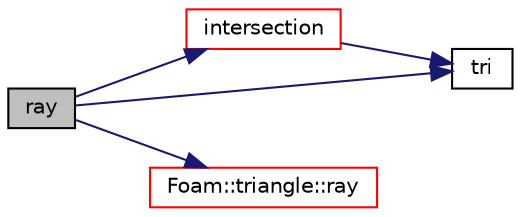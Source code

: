 digraph "ray"
{
  bgcolor="transparent";
  edge [fontname="Helvetica",fontsize="10",labelfontname="Helvetica",labelfontsize="10"];
  node [fontname="Helvetica",fontsize="10",shape=record];
  rankdir="LR";
  Node149 [label="ray",height=0.2,width=0.4,color="black", fillcolor="grey75", style="filled", fontcolor="black"];
  Node149 -> Node150 [color="midnightblue",fontsize="10",style="solid",fontname="Helvetica"];
  Node150 [label="intersection",height=0.2,width=0.4,color="red",URL="$a28385.html#ad5d7fcb63824ee7e88be930d911da71a",tooltip="Fast intersection with a ray. "];
  Node150 -> Node151 [color="midnightblue",fontsize="10",style="solid",fontname="Helvetica"];
  Node151 [label="tri",height=0.2,width=0.4,color="black",URL="$a28385.html#aefa11b7c72b64f1e1389537cd22970c1",tooltip="Return the triangle. "];
  Node149 -> Node165 [color="midnightblue",fontsize="10",style="solid",fontname="Helvetica"];
  Node165 [label="Foam::triangle::ray",height=0.2,width=0.4,color="red",URL="$a28761.html#a8d96c75750b2e14b93eb7bef0263ad0a",tooltip="Return point intersection with a ray. "];
  Node149 -> Node151 [color="midnightblue",fontsize="10",style="solid",fontname="Helvetica"];
}
